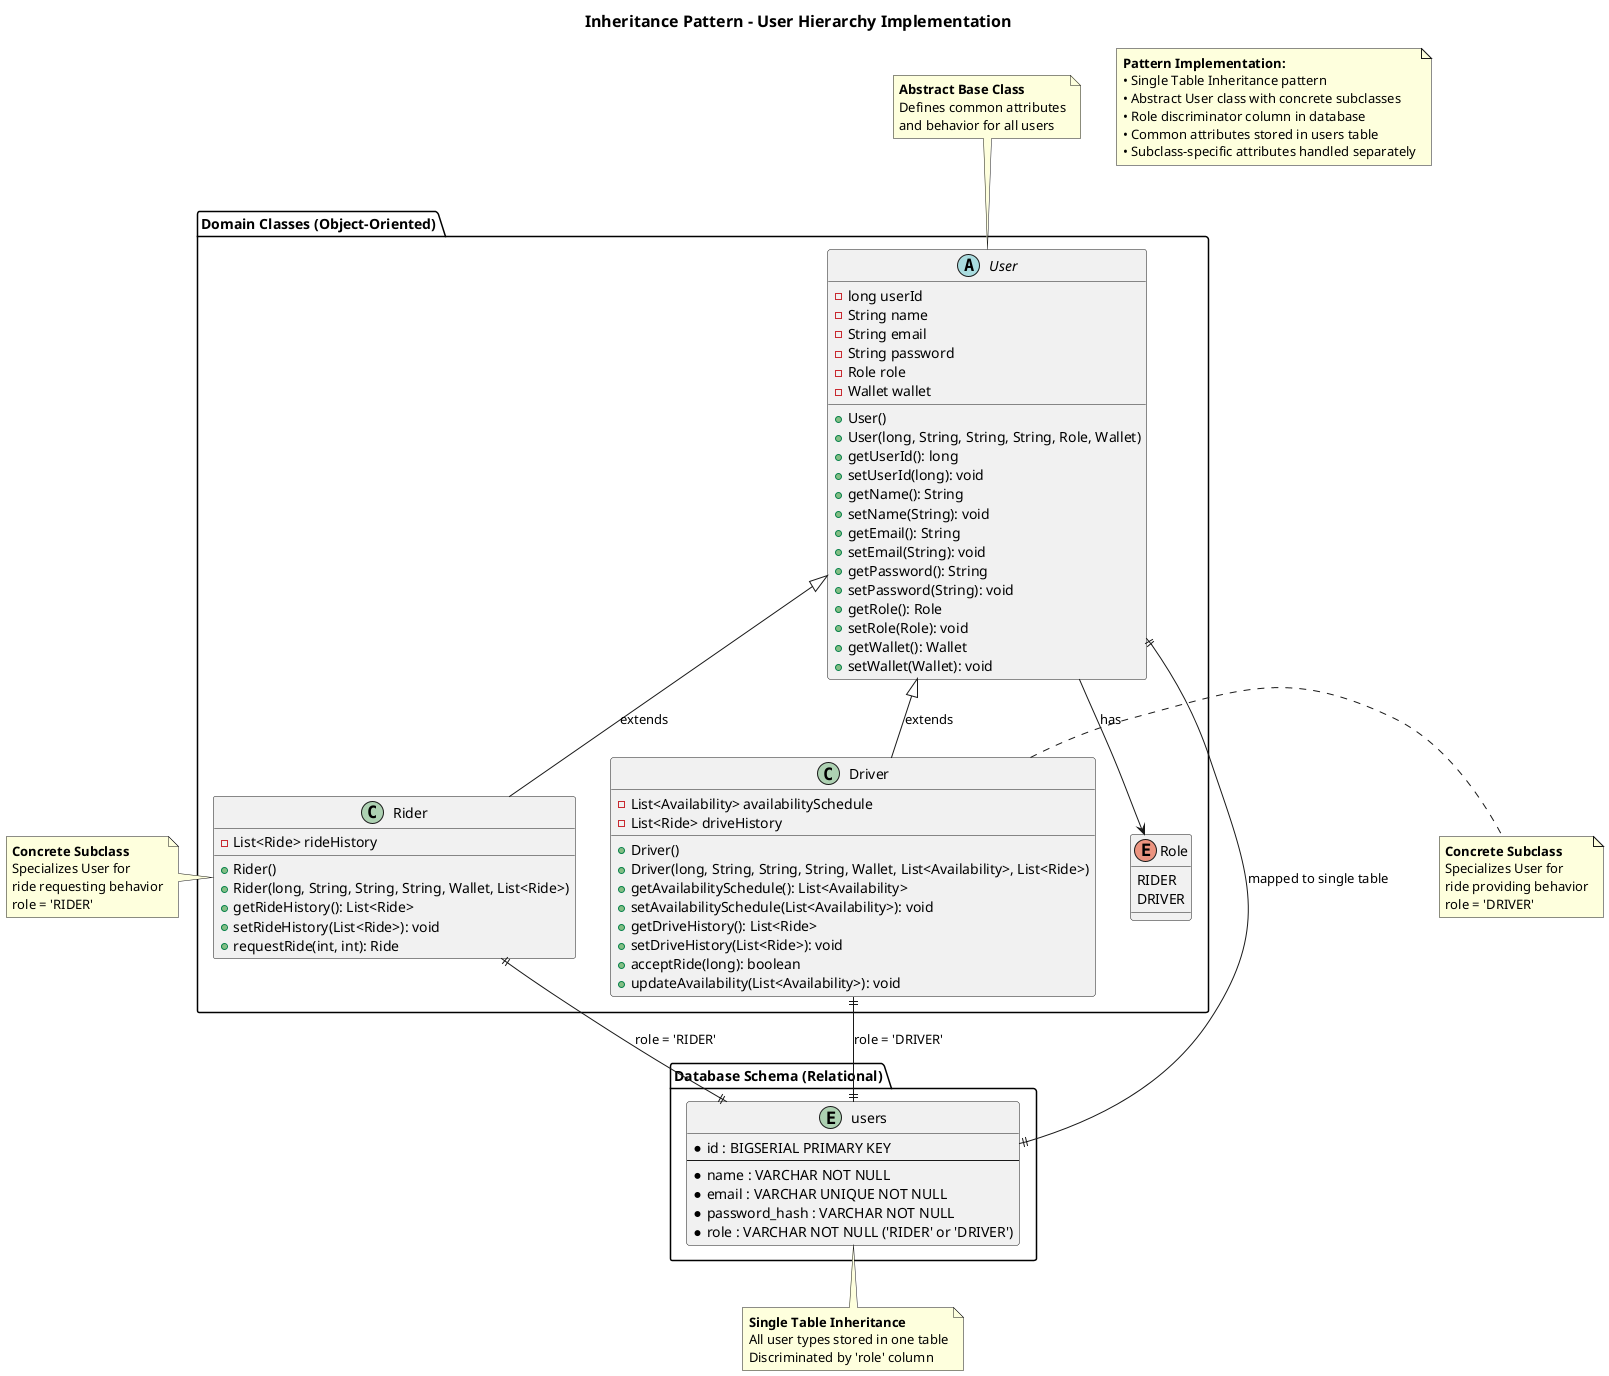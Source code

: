 @startuml Inheritance_Pattern_Implementation

title <size:16><b>Inheritance Pattern - User Hierarchy Implementation</b></size>

package "Domain Classes (Object-Oriented)" {
    abstract class User {
        -long userId
        -String name
        -String email
        -String password
        -Role role
        -Wallet wallet
        +User()
        +User(long, String, String, String, Role, Wallet)
        +getUserId(): long
        +setUserId(long): void
        +getName(): String
        +setName(String): void
        +getEmail(): String
        +setEmail(String): void
        +getPassword(): String
        +setPassword(String): void
        +getRole(): Role
        +setRole(Role): void
        +getWallet(): Wallet
        +setWallet(Wallet): void
    }

    class Rider {
        -List<Ride> rideHistory
        +Rider()
        +Rider(long, String, String, String, Wallet, List<Ride>)
        +getRideHistory(): List<Ride>
        +setRideHistory(List<Ride>): void
        +requestRide(int, int): Ride
    }

    class Driver {
        -List<Availability> availabilitySchedule
        -List<Ride> driveHistory
        +Driver()
        +Driver(long, String, String, String, Wallet, List<Availability>, List<Ride>)
        +getAvailabilitySchedule(): List<Availability>
        +setAvailabilitySchedule(List<Availability>): void
        +getDriveHistory(): List<Ride>
        +setDriveHistory(List<Ride>): void
        +acceptRide(long): boolean
        +updateAvailability(List<Availability>): void
    }

    enum Role {
        RIDER
        DRIVER
    }
}

package "Database Schema (Relational)" {
    entity "users" {
        * id : BIGSERIAL PRIMARY KEY
        --
        * name : VARCHAR NOT NULL
        * email : VARCHAR UNIQUE NOT NULL
        * password_hash : VARCHAR NOT NULL
        * role : VARCHAR NOT NULL ('RIDER' or 'DRIVER')
    }
}

' Inheritance relationships in domain model
User <|-- Rider : "extends"
User <|-- Driver : "extends"
User --> Role : "has"

' Mapping to single table
User ||--|| users : "mapped to single table"
Rider ||--|| users : "role = 'RIDER'"
Driver ||--|| users : "role = 'DRIVER'"

note top of User : **Abstract Base Class**\nDefines common attributes\nand behavior for all users

note left of Rider : **Concrete Subclass**\nSpecializes User for\nride requesting behavior\nrole = 'RIDER'

note right of Driver : **Concrete Subclass**\nSpecializes User for\nride providing behavior\nrole = 'DRIVER'

note bottom of users : **Single Table Inheritance**\nAll user types stored in one table\nDiscriminated by 'role' column

note as PatternNote
**Pattern Implementation:**
• Single Table Inheritance pattern
• Abstract User class with concrete subclasses
• Role discriminator column in database
• Common attributes stored in users table
• Subclass-specific attributes handled separately
end note

@enduml
